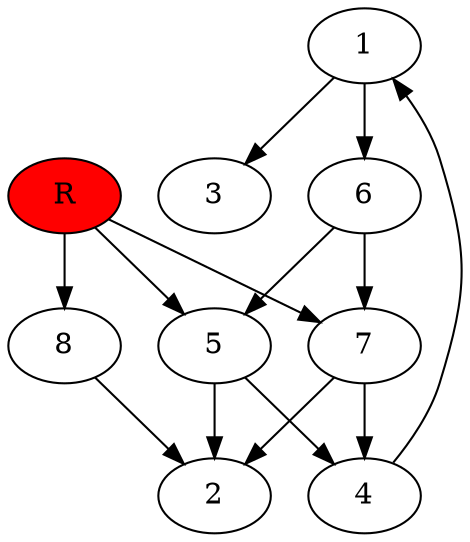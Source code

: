 digraph prb11939 {
	1
	2
	3
	4
	5
	6
	7
	8
	R [fillcolor="#ff0000" style=filled]
	1 -> 3
	1 -> 6
	4 -> 1
	5 -> 2
	5 -> 4
	6 -> 5
	6 -> 7
	7 -> 2
	7 -> 4
	8 -> 2
	R -> 5
	R -> 7
	R -> 8
}
